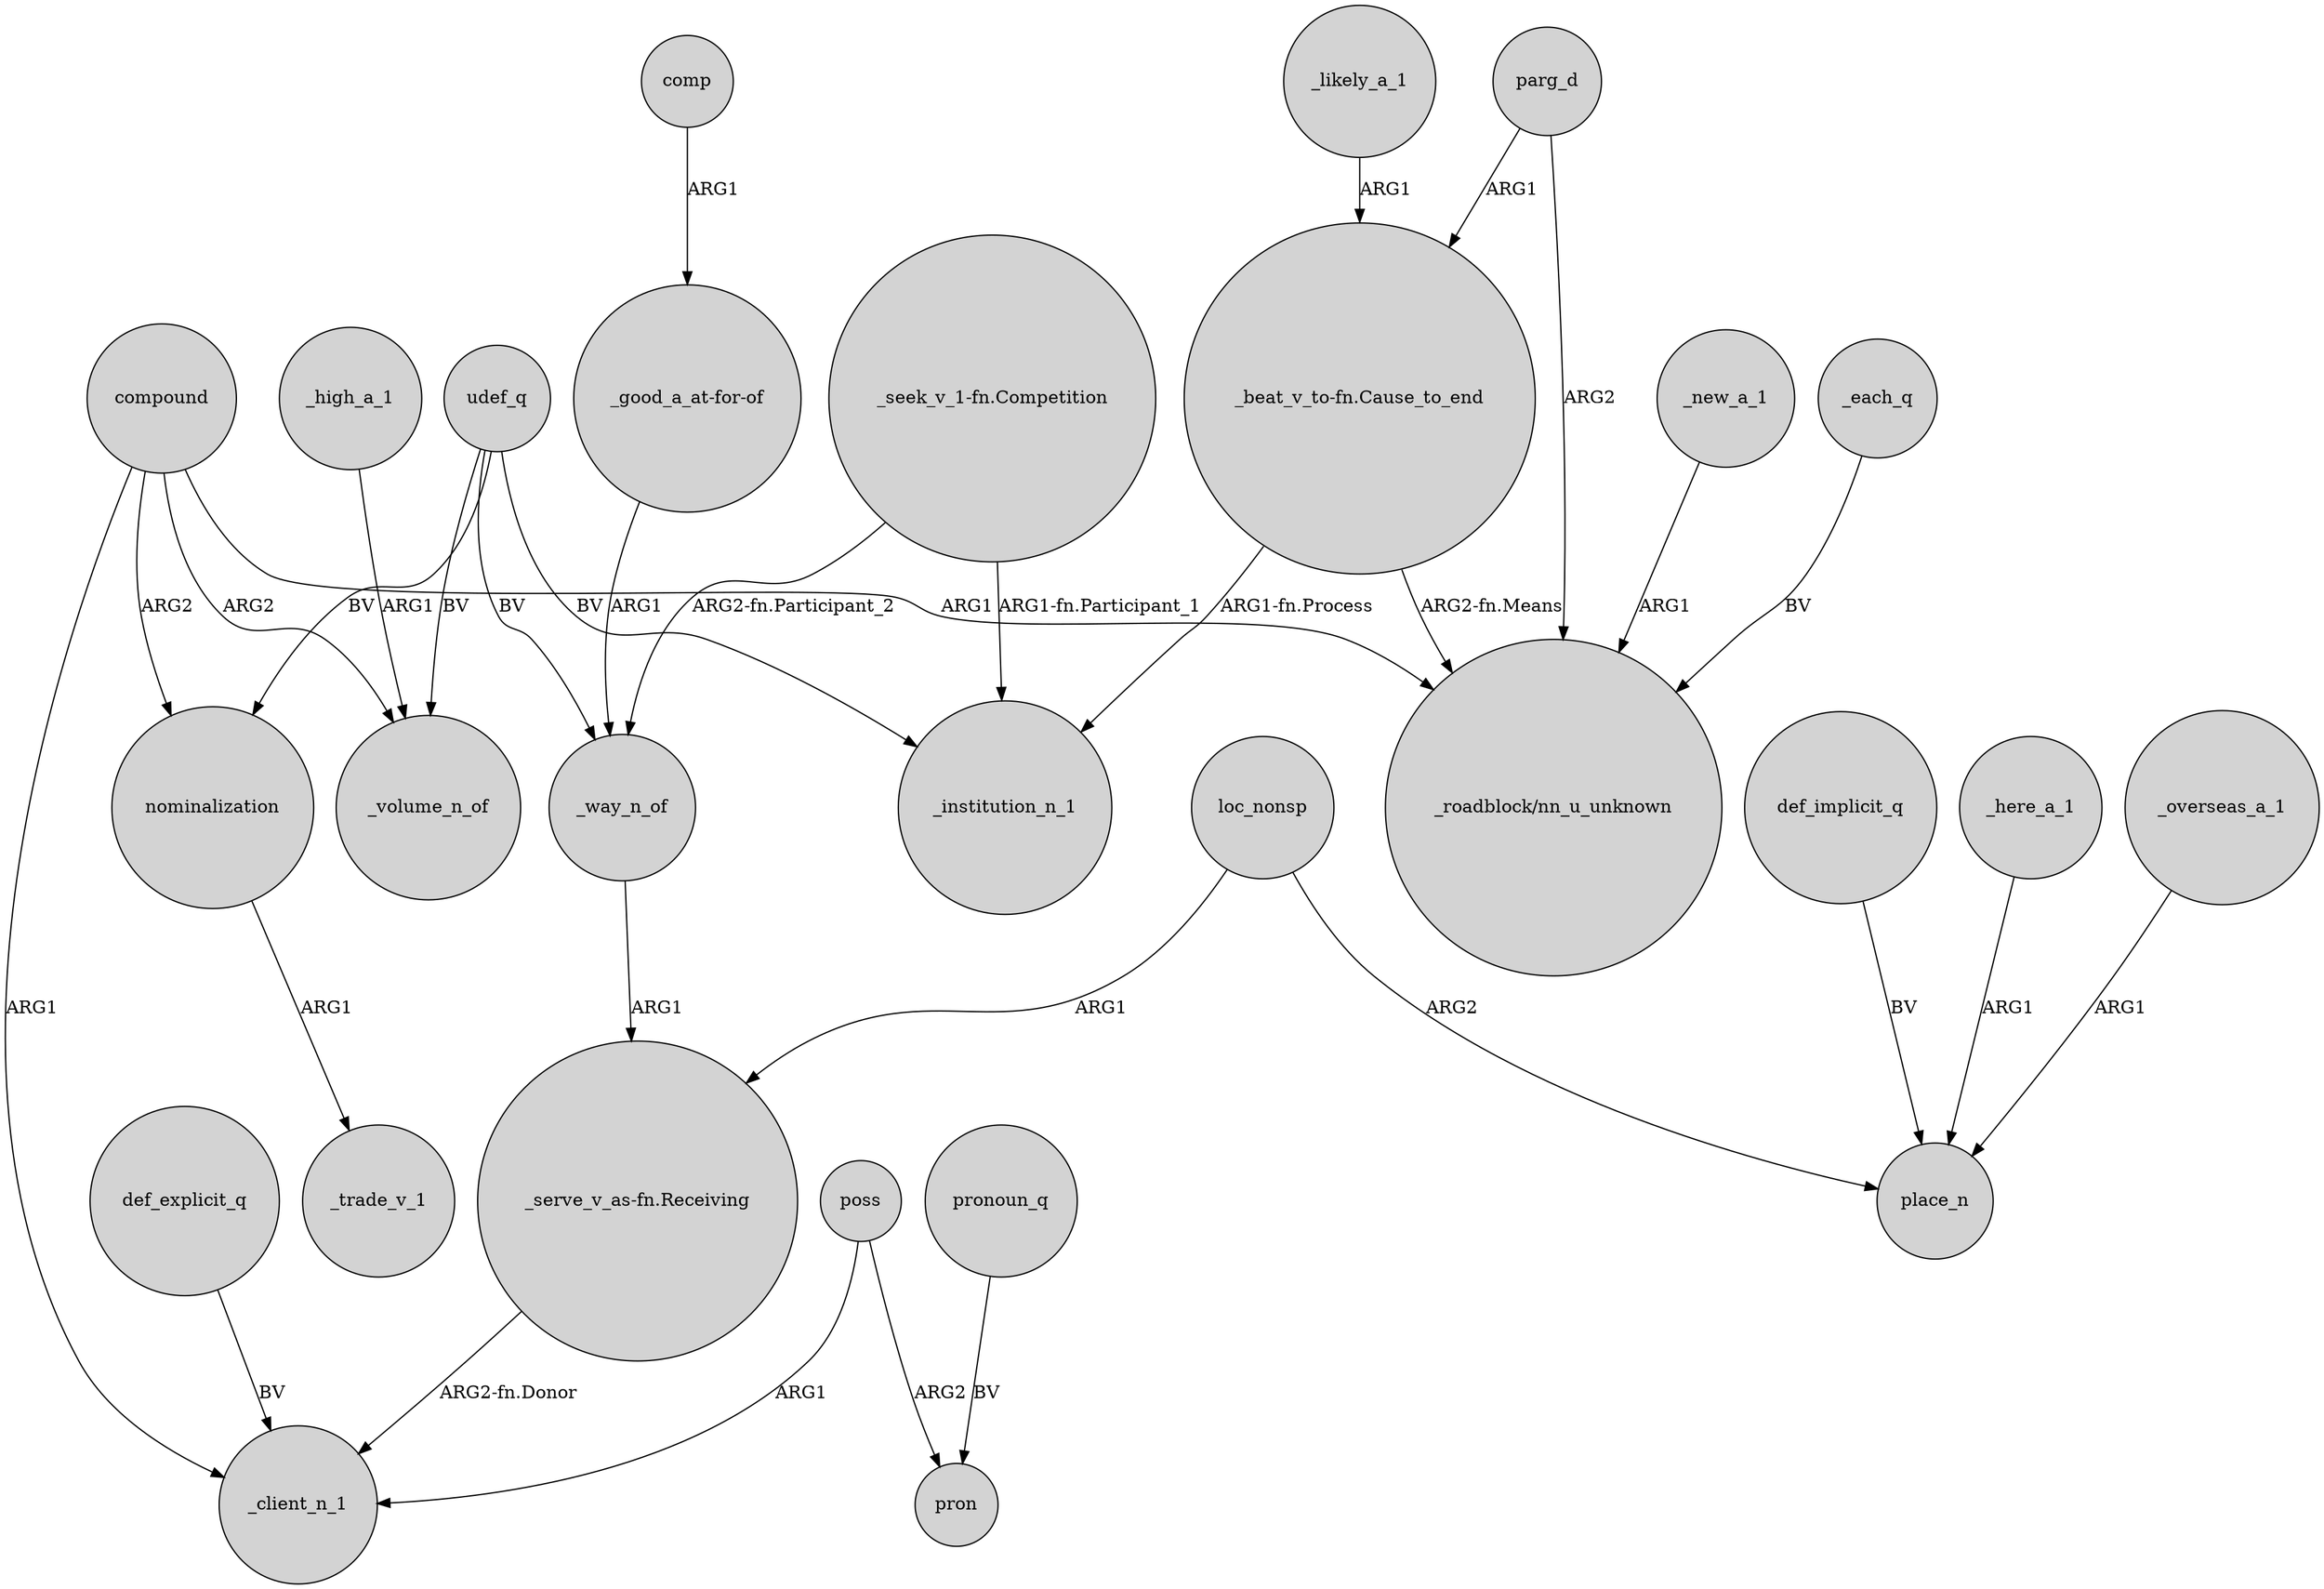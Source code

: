 digraph {
	node [shape=circle style=filled]
	"_seek_v_1-fn.Competition" -> _way_n_of [label="ARG2-fn.Participant_2"]
	_likely_a_1 -> "_beat_v_to-fn.Cause_to_end" [label=ARG1]
	compound -> _client_n_1 [label=ARG1]
	"_beat_v_to-fn.Cause_to_end" -> _institution_n_1 [label="ARG1-fn.Process"]
	poss -> _client_n_1 [label=ARG1]
	def_implicit_q -> place_n [label=BV]
	parg_d -> "_beat_v_to-fn.Cause_to_end" [label=ARG1]
	"_serve_v_as-fn.Receiving" -> _client_n_1 [label="ARG2-fn.Donor"]
	loc_nonsp -> "_serve_v_as-fn.Receiving" [label=ARG1]
	compound -> _volume_n_of [label=ARG2]
	udef_q -> nominalization [label=BV]
	parg_d -> "_roadblock/nn_u_unknown" [label=ARG2]
	_here_a_1 -> place_n [label=ARG1]
	"_good_a_at-for-of" -> _way_n_of [label=ARG1]
	udef_q -> _volume_n_of [label=BV]
	compound -> nominalization [label=ARG2]
	pronoun_q -> pron [label=BV]
	poss -> pron [label=ARG2]
	_new_a_1 -> "_roadblock/nn_u_unknown" [label=ARG1]
	"_beat_v_to-fn.Cause_to_end" -> "_roadblock/nn_u_unknown" [label="ARG2-fn.Means"]
	_way_n_of -> "_serve_v_as-fn.Receiving" [label=ARG1]
	_overseas_a_1 -> place_n [label=ARG1]
	udef_q -> _way_n_of [label=BV]
	udef_q -> _institution_n_1 [label=BV]
	compound -> "_roadblock/nn_u_unknown" [label=ARG1]
	loc_nonsp -> place_n [label=ARG2]
	"_seek_v_1-fn.Competition" -> _institution_n_1 [label="ARG1-fn.Participant_1"]
	comp -> "_good_a_at-for-of" [label=ARG1]
	_each_q -> "_roadblock/nn_u_unknown" [label=BV]
	_high_a_1 -> _volume_n_of [label=ARG1]
	def_explicit_q -> _client_n_1 [label=BV]
	nominalization -> _trade_v_1 [label=ARG1]
}
